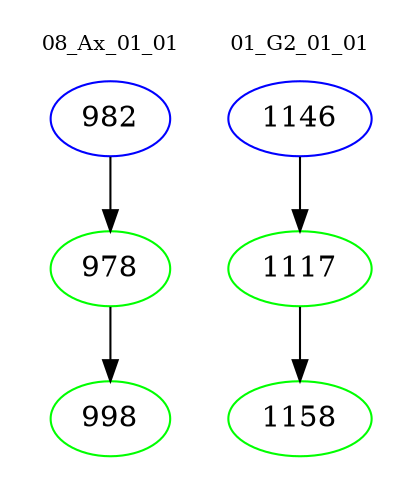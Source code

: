digraph{
subgraph cluster_0 {
color = white
label = "08_Ax_01_01";
fontsize=10;
T0_982 [label="982", color="blue"]
T0_982 -> T0_978 [color="black"]
T0_978 [label="978", color="green"]
T0_978 -> T0_998 [color="black"]
T0_998 [label="998", color="green"]
}
subgraph cluster_1 {
color = white
label = "01_G2_01_01";
fontsize=10;
T1_1146 [label="1146", color="blue"]
T1_1146 -> T1_1117 [color="black"]
T1_1117 [label="1117", color="green"]
T1_1117 -> T1_1158 [color="black"]
T1_1158 [label="1158", color="green"]
}
}
